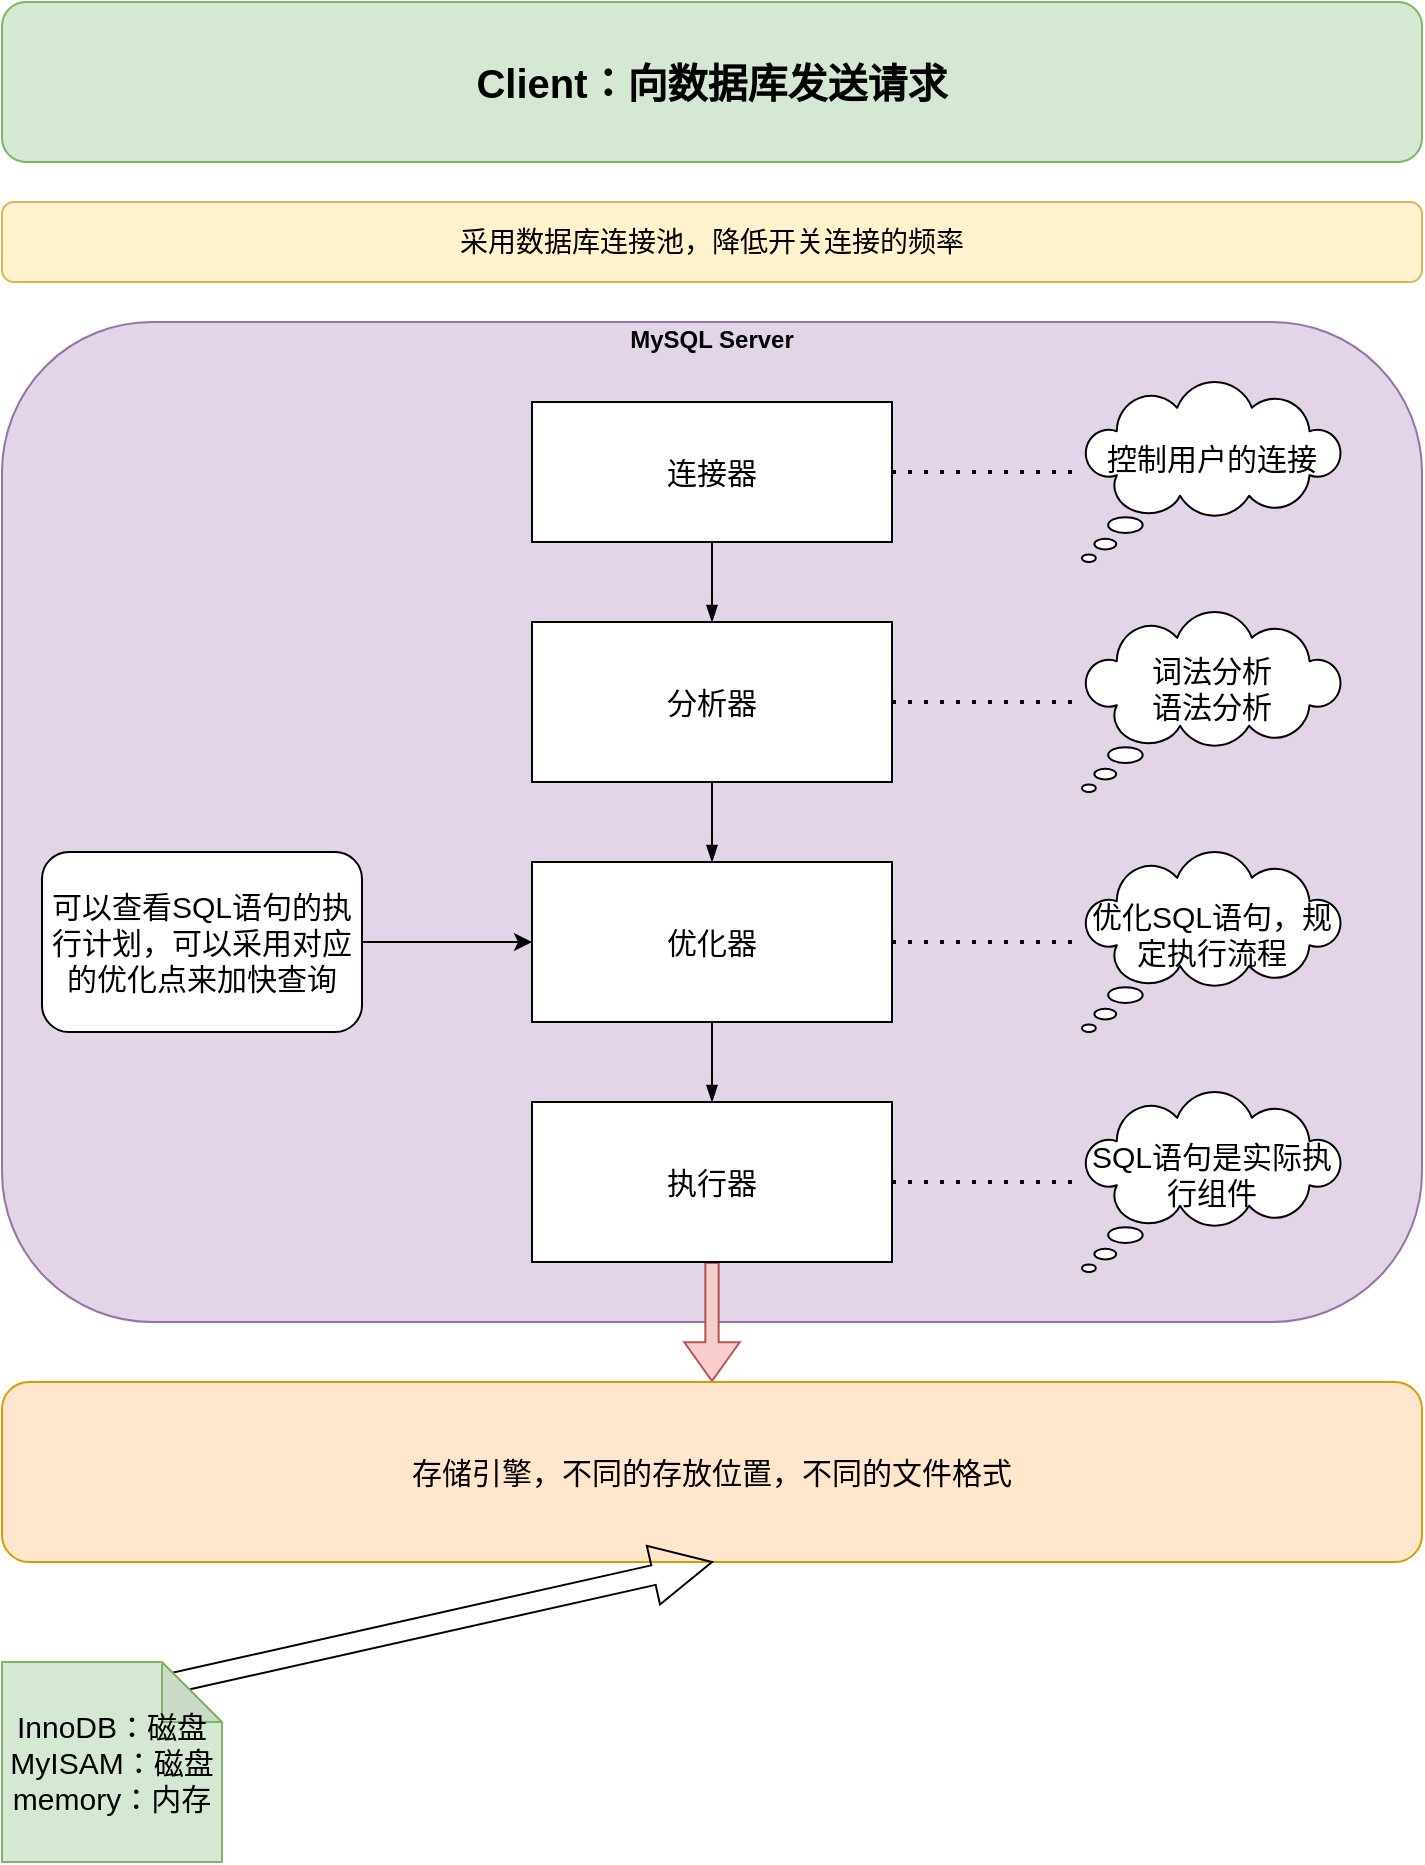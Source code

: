 <mxfile version="14.1.8" type="device"><diagram id="prtHgNgQTEPvFCAcTncT" name="Page-1"><mxGraphModel dx="905" dy="705" grid="1" gridSize="10" guides="1" tooltips="1" connect="1" arrows="1" fold="1" page="1" pageScale="1" pageWidth="827" pageHeight="1169" math="0" shadow="0"><root><mxCell id="0"/><mxCell id="1" parent="0"/><mxCell id="kAAO1y0bWk8c3mTGVTyL-19" value="&lt;b&gt;&lt;font style=&quot;font-size: 20px&quot;&gt;Client：向数据库发送请求&lt;/font&gt;&lt;/b&gt;" style="rounded=1;whiteSpace=wrap;html=1;labelBackgroundColor=none;fillColor=#d5e8d4;strokeColor=#82b366;" vertex="1" parent="1"><mxGeometry x="50" y="80" width="710" height="80" as="geometry"/></mxCell><mxCell id="kAAO1y0bWk8c3mTGVTyL-21" value="采用数据库连接池，降低开关连接的频率" style="rounded=1;whiteSpace=wrap;html=1;fillColor=#fff2cc;strokeColor=#d6b656;fontSize=14;" vertex="1" parent="1"><mxGeometry x="50" y="180" width="710" height="40" as="geometry"/></mxCell><mxCell id="kAAO1y0bWk8c3mTGVTyL-35" value="" style="rounded=1;whiteSpace=wrap;html=1;strokeColor=#9673a6;fillColor=#e1d5e7;" vertex="1" parent="1"><mxGeometry x="50" y="240" width="710" height="500" as="geometry"/></mxCell><UserObject label="&lt;font style=&quot;font-size: 15px&quot;&gt;连接器&lt;/font&gt;" placeholders="1" id="kAAO1y0bWk8c3mTGVTyL-37"><mxCell style="whiteSpace=wrap;html=1;rounded=0;glass=0;treeMoving=1;treeFolding=1;" vertex="1" parent="1"><mxGeometry x="315" y="280" width="180" height="70" as="geometry"/></mxCell></UserObject><mxCell id="kAAO1y0bWk8c3mTGVTyL-38" value="" style="endArrow=blockThin;endFill=1;fontSize=11;edgeStyle=elbowEdgeStyle;elbow=vertical;rounded=0;" edge="1" parent="1" source="kAAO1y0bWk8c3mTGVTyL-37" target="kAAO1y0bWk8c3mTGVTyL-41"><mxGeometry relative="1" as="geometry"/></mxCell><mxCell id="kAAO1y0bWk8c3mTGVTyL-57" style="edgeStyle=orthogonalEdgeStyle;rounded=0;orthogonalLoop=1;jettySize=auto;html=1;entryX=0.5;entryY=0;entryDx=0;entryDy=0;fontSize=14;shape=flexArrow;fillColor=#f8cecc;strokeColor=#b85450;width=6.667;endSize=6.108;" edge="1" parent="1" source="kAAO1y0bWk8c3mTGVTyL-39" target="kAAO1y0bWk8c3mTGVTyL-55"><mxGeometry relative="1" as="geometry"/></mxCell><UserObject label="执行器" placeholders="1" id="kAAO1y0bWk8c3mTGVTyL-39"><mxCell style="whiteSpace=wrap;html=1;rounded=0;glass=0;fontSize=15;" vertex="1" parent="1"><mxGeometry x="315" y="630" width="180" height="80" as="geometry"/></mxCell></UserObject><mxCell id="kAAO1y0bWk8c3mTGVTyL-40" value="" style="endArrow=blockThin;endFill=1;fontSize=11;edgeStyle=elbowEdgeStyle;elbow=vertical;rounded=0;" edge="1" parent="1" source="kAAO1y0bWk8c3mTGVTyL-41" target="kAAO1y0bWk8c3mTGVTyL-43"><mxGeometry relative="1" as="geometry"><mxPoint x="360" y="220" as="sourcePoint"/></mxGeometry></mxCell><UserObject label="分析器" placeholders="1" id="kAAO1y0bWk8c3mTGVTyL-41"><mxCell style="whiteSpace=wrap;html=1;rounded=0;glass=0;fontSize=15;" vertex="1" parent="1"><mxGeometry x="315" y="390" width="180" height="80" as="geometry"/></mxCell></UserObject><mxCell id="kAAO1y0bWk8c3mTGVTyL-42" value="" style="endArrow=blockThin;endFill=1;fontSize=11;edgeStyle=elbowEdgeStyle;elbow=vertical;rounded=0;" edge="1" parent="1" source="kAAO1y0bWk8c3mTGVTyL-43" target="kAAO1y0bWk8c3mTGVTyL-39"><mxGeometry relative="1" as="geometry"><mxPoint x="360" y="340" as="sourcePoint"/></mxGeometry></mxCell><UserObject label="优化器" placeholders="1" id="kAAO1y0bWk8c3mTGVTyL-43"><mxCell style="whiteSpace=wrap;html=1;rounded=0;glass=0;fontSize=15;" vertex="1" parent="1"><mxGeometry x="315" y="510" width="180" height="80" as="geometry"/></mxCell></UserObject><mxCell id="kAAO1y0bWk8c3mTGVTyL-44" value="&lt;p style=&quot;line-height: 100%&quot;&gt;控制用户的连接&lt;/p&gt;" style="whiteSpace=wrap;html=1;shape=mxgraph.basic.cloud_callout;fontSize=15;align=center;labelPosition=center;verticalLabelPosition=middle;verticalAlign=middle;spacing=1;spacingTop=0;spacingBottom=15;" vertex="1" parent="1"><mxGeometry x="590" y="270" width="130" height="90" as="geometry"/></mxCell><mxCell id="kAAO1y0bWk8c3mTGVTyL-45" value="" style="endArrow=none;dashed=1;html=1;dashPattern=1 3;strokeWidth=2;fontSize=15;" edge="1" parent="1" source="kAAO1y0bWk8c3mTGVTyL-37" target="kAAO1y0bWk8c3mTGVTyL-44"><mxGeometry width="50" height="50" relative="1" as="geometry"><mxPoint x="420" y="97" as="sourcePoint"/><mxPoint x="630" y="160" as="targetPoint"/></mxGeometry></mxCell><mxCell id="kAAO1y0bWk8c3mTGVTyL-46" value="词法分析&lt;br&gt;语法分析" style="whiteSpace=wrap;html=1;shape=mxgraph.basic.cloud_callout;fontSize=15;spacingBottom=15;" vertex="1" parent="1"><mxGeometry x="590" y="385" width="130" height="90" as="geometry"/></mxCell><mxCell id="kAAO1y0bWk8c3mTGVTyL-47" value="" style="endArrow=none;dashed=1;html=1;dashPattern=1 3;strokeWidth=2;fontSize=15;" edge="1" parent="1" source="kAAO1y0bWk8c3mTGVTyL-41" target="kAAO1y0bWk8c3mTGVTyL-46"><mxGeometry width="50" height="50" relative="1" as="geometry"><mxPoint x="420" y="207.0" as="sourcePoint"/><mxPoint x="580" y="40" as="targetPoint"/></mxGeometry></mxCell><mxCell id="kAAO1y0bWk8c3mTGVTyL-48" value="优化SQL语句，规定执行流程&lt;br&gt;" style="whiteSpace=wrap;html=1;shape=mxgraph.basic.cloud_callout;fontSize=15;spacingBottom=8;" vertex="1" parent="1"><mxGeometry x="590" y="505" width="130" height="90" as="geometry"/></mxCell><mxCell id="kAAO1y0bWk8c3mTGVTyL-49" value="" style="endArrow=none;dashed=1;html=1;dashPattern=1 3;strokeWidth=2;fontSize=15;" edge="1" parent="1" source="kAAO1y0bWk8c3mTGVTyL-43" target="kAAO1y0bWk8c3mTGVTyL-48"><mxGeometry width="50" height="50" relative="1" as="geometry"><mxPoint x="420" y="327" as="sourcePoint"/><mxPoint x="580" y="160" as="targetPoint"/></mxGeometry></mxCell><mxCell id="kAAO1y0bWk8c3mTGVTyL-50" value="SQL语句是实际执行组件" style="whiteSpace=wrap;html=1;shape=mxgraph.basic.cloud_callout;fontSize=15;spacingBottom=8;" vertex="1" parent="1"><mxGeometry x="590" y="625" width="130" height="90" as="geometry"/></mxCell><mxCell id="kAAO1y0bWk8c3mTGVTyL-51" value="" style="endArrow=none;dashed=1;html=1;dashPattern=1 3;strokeWidth=2;fontSize=15;exitX=1;exitY=0.5;exitDx=0;exitDy=0;" edge="1" parent="1" source="kAAO1y0bWk8c3mTGVTyL-39" target="kAAO1y0bWk8c3mTGVTyL-50"><mxGeometry width="50" height="50" relative="1" as="geometry"><mxPoint x="440" y="440" as="sourcePoint"/><mxPoint x="540" y="447" as="targetPoint"/></mxGeometry></mxCell><mxCell id="kAAO1y0bWk8c3mTGVTyL-52" value="可以查看SQL语句的执行计划，可以采用对应的优化点来加快查询" style="rounded=1;whiteSpace=wrap;html=1;fontSize=15;" vertex="1" parent="1"><mxGeometry x="70" y="505" width="160" height="90" as="geometry"/></mxCell><mxCell id="kAAO1y0bWk8c3mTGVTyL-53" value="&lt;span style=&quot;font-weight: 700&quot;&gt;MySQL Server&lt;/span&gt;" style="text;html=1;strokeColor=none;fillColor=none;align=center;verticalAlign=middle;whiteSpace=wrap;rounded=0;" vertex="1" parent="1"><mxGeometry x="350" y="240" width="110" height="17" as="geometry"/></mxCell><mxCell id="kAAO1y0bWk8c3mTGVTyL-54" value="" style="endArrow=classic;html=1;fontSize=14;entryX=0;entryY=0.5;entryDx=0;entryDy=0;exitX=1;exitY=0.5;exitDx=0;exitDy=0;" edge="1" parent="1" source="kAAO1y0bWk8c3mTGVTyL-52" target="kAAO1y0bWk8c3mTGVTyL-43"><mxGeometry width="50" height="50" relative="1" as="geometry"><mxPoint x="160" y="605" as="sourcePoint"/><mxPoint x="210" y="555" as="targetPoint"/></mxGeometry></mxCell><mxCell id="kAAO1y0bWk8c3mTGVTyL-55" value="存储引擎，不同的存放位置，不同的文件格式" style="rounded=1;whiteSpace=wrap;html=1;strokeColor=#d79b00;fillColor=#ffe6cc;fontSize=15;" vertex="1" parent="1"><mxGeometry x="50" y="770" width="710" height="90" as="geometry"/></mxCell><mxCell id="kAAO1y0bWk8c3mTGVTyL-59" style="edgeStyle=orthogonalEdgeStyle;shape=arrow;rounded=0;orthogonalLoop=1;jettySize=auto;html=1;fontSize=15;exitX=0;exitY=0;exitDx=65;exitDy=15;exitPerimeter=0;" edge="1" parent="1" source="kAAO1y0bWk8c3mTGVTyL-60" target="kAAO1y0bWk8c3mTGVTyL-55"><mxGeometry relative="1" as="geometry"><mxPoint x="200" y="930" as="sourcePoint"/></mxGeometry></mxCell><mxCell id="kAAO1y0bWk8c3mTGVTyL-60" value="InnoDB：磁盘&lt;br&gt;MyISAM：磁盘&lt;br&gt;memory：内存" style="shape=note;whiteSpace=wrap;html=1;backgroundOutline=1;darkOpacity=0.05;rounded=0;strokeColor=#82b366;fillColor=#d5e8d4;fontSize=15;" vertex="1" parent="1"><mxGeometry x="50" y="910" width="110" height="100" as="geometry"/></mxCell></root></mxGraphModel></diagram></mxfile>